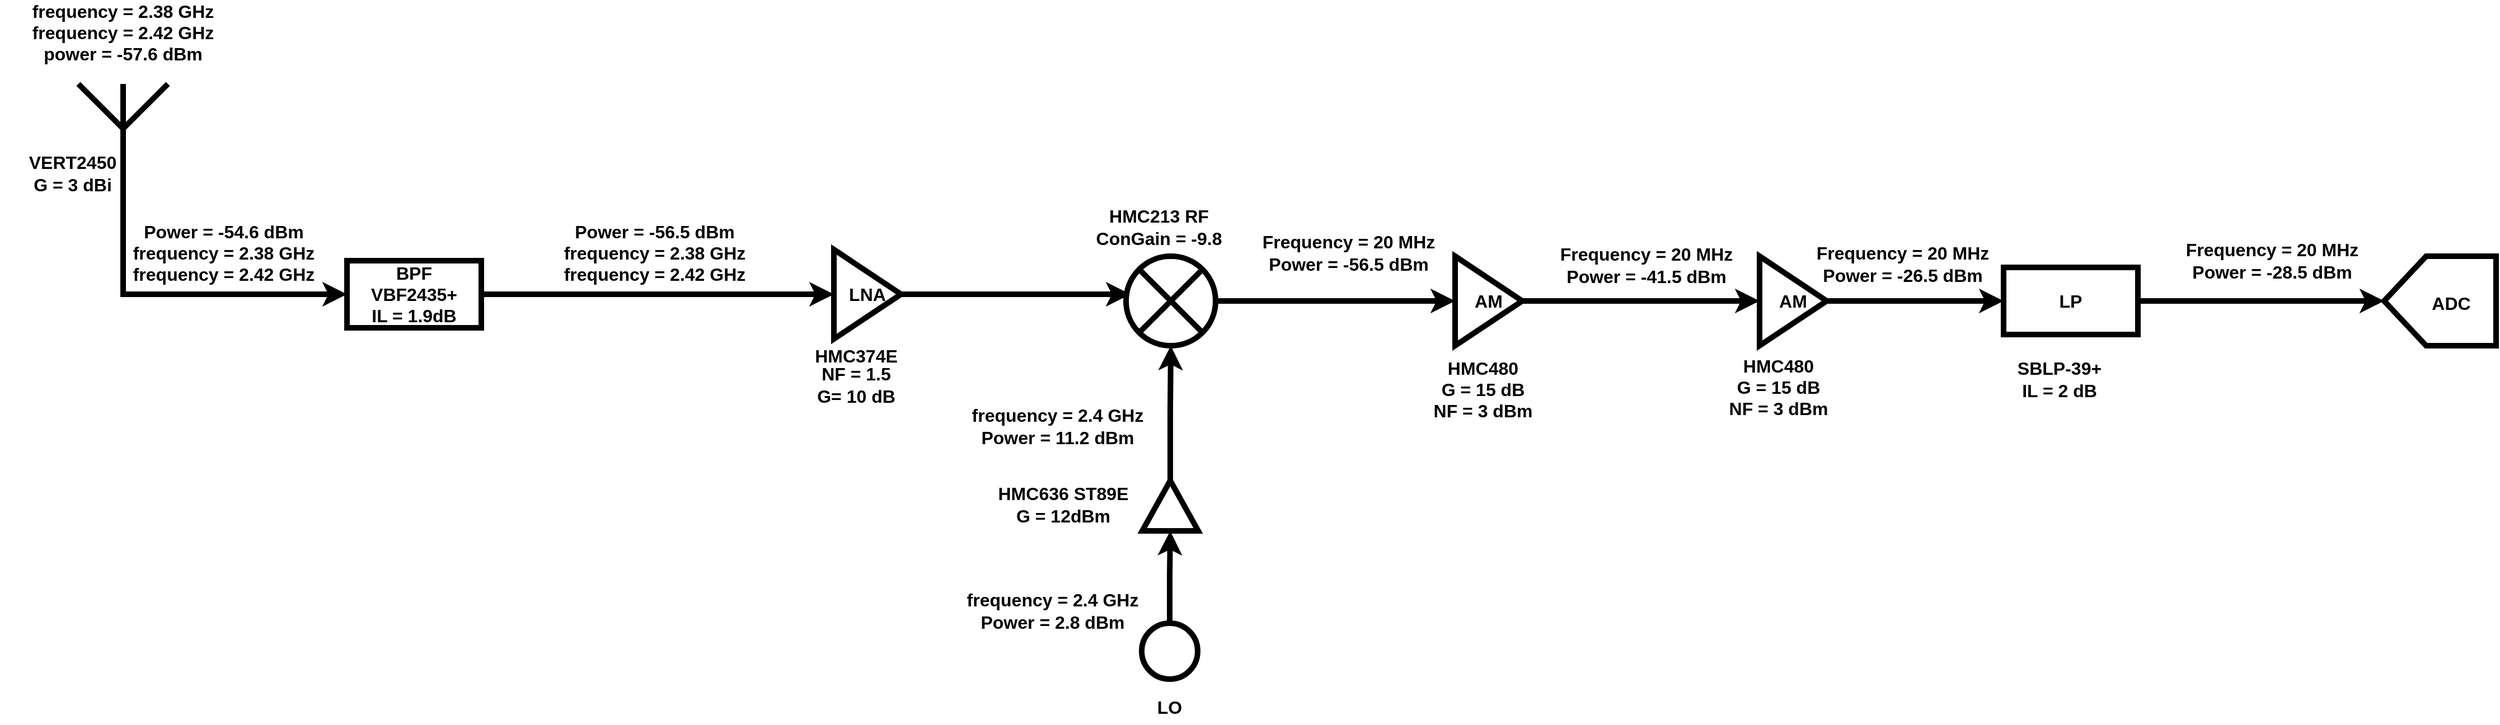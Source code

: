 <mxfile version="15.7.0" type="device"><diagram id="A5z4NzSE6DwR2ibIuUzj" name="Page-1"><mxGraphModel dx="3222" dy="1316" grid="1" gridSize="10" guides="1" tooltips="1" connect="1" arrows="1" fold="1" page="1" pageScale="1" pageWidth="850" pageHeight="1100" math="0" shadow="0"><root><mxCell id="0"/><mxCell id="1" parent="0"/><mxCell id="PLRi98BdcCZHcKoElSOs-42" style="edgeStyle=orthogonalEdgeStyle;rounded=0;orthogonalLoop=1;jettySize=auto;html=1;exitX=0.5;exitY=1;exitDx=0;exitDy=0;exitPerimeter=0;entryX=0;entryY=0.5;entryDx=0;entryDy=0;strokeWidth=5;fontSize=16;fontStyle=1" parent="1" source="PLRi98BdcCZHcKoElSOs-33" target="PLRi98BdcCZHcKoElSOs-41" edge="1"><mxGeometry relative="1" as="geometry"/></mxCell><mxCell id="PLRi98BdcCZHcKoElSOs-33" value="" style="verticalLabelPosition=bottom;shadow=0;dashed=0;align=center;html=1;verticalAlign=top;shape=mxgraph.electrical.radio.aerial_-_antenna_1;strokeWidth=5;fontSize=16;fontStyle=1" parent="1" vertex="1"><mxGeometry x="-586" y="640" width="80" height="100" as="geometry"/></mxCell><mxCell id="PLRi98BdcCZHcKoElSOs-69" style="edgeStyle=orthogonalEdgeStyle;rounded=0;orthogonalLoop=1;jettySize=auto;html=1;exitX=1;exitY=0.5;exitDx=0;exitDy=0;entryX=0.05;entryY=0.425;entryDx=0;entryDy=0;entryPerimeter=0;strokeWidth=5;fontSize=16;fontStyle=1" parent="1" source="PLRi98BdcCZHcKoElSOs-36" target="PLRi98BdcCZHcKoElSOs-53" edge="1"><mxGeometry relative="1" as="geometry"/></mxCell><mxCell id="PLRi98BdcCZHcKoElSOs-36" value="LNA" style="triangle;whiteSpace=wrap;html=1;strokeWidth=5;fontSize=16;fontStyle=1" parent="1" vertex="1"><mxGeometry x="89" y="788" width="60" height="80" as="geometry"/></mxCell><mxCell id="PLRi98BdcCZHcKoElSOs-37" value="HMC374E" style="text;html=1;strokeColor=none;fillColor=none;align=center;verticalAlign=middle;whiteSpace=wrap;rounded=0;strokeWidth=5;fontSize=16;fontStyle=1" parent="1" vertex="1"><mxGeometry x="79" y="868" width="60" height="30" as="geometry"/></mxCell><mxCell id="PLRi98BdcCZHcKoElSOs-38" value="NF = 1.5&lt;br style=&quot;font-size: 16px;&quot;&gt;G= 10 dB&lt;br style=&quot;font-size: 16px;&quot;&gt;" style="text;html=1;strokeColor=none;fillColor=none;align=center;verticalAlign=middle;whiteSpace=wrap;rounded=0;strokeWidth=5;fontSize=16;fontStyle=1" parent="1" vertex="1"><mxGeometry x="34" y="890" width="150" height="38" as="geometry"/></mxCell><mxCell id="PLRi98BdcCZHcKoElSOs-40" value="VERT2450&lt;br style=&quot;font-size: 16px;&quot;&gt;G = 3 dBi" style="text;html=1;strokeColor=none;fillColor=none;align=center;verticalAlign=middle;whiteSpace=wrap;rounded=0;strokeWidth=5;fontSize=16;fontStyle=1" parent="1" vertex="1"><mxGeometry x="-656" y="705" width="130" height="30" as="geometry"/></mxCell><mxCell id="PLRi98BdcCZHcKoElSOs-45" style="edgeStyle=orthogonalEdgeStyle;rounded=0;orthogonalLoop=1;jettySize=auto;html=1;exitX=1;exitY=0.5;exitDx=0;exitDy=0;entryX=0;entryY=0.5;entryDx=0;entryDy=0;strokeWidth=5;fontSize=16;fontStyle=1" parent="1" source="PLRi98BdcCZHcKoElSOs-41" target="PLRi98BdcCZHcKoElSOs-36" edge="1"><mxGeometry relative="1" as="geometry"/></mxCell><mxCell id="PLRi98BdcCZHcKoElSOs-41" value="BPF&lt;br style=&quot;font-size: 16px;&quot;&gt;VBF2435+&lt;br style=&quot;font-size: 16px;&quot;&gt;IL = 1.9dB" style="rounded=0;whiteSpace=wrap;html=1;strokeWidth=5;fontSize=16;fontStyle=1" parent="1" vertex="1"><mxGeometry x="-346" y="798" width="120" height="60" as="geometry"/></mxCell><mxCell id="PLRi98BdcCZHcKoElSOs-43" value="Power = -54.6 dBm&lt;br style=&quot;font-size: 16px;&quot;&gt;frequency = 2.38 GHz&lt;br style=&quot;font-size: 16px;&quot;&gt;frequency = 2.42 GHz" style="text;html=1;strokeColor=none;fillColor=none;align=center;verticalAlign=middle;whiteSpace=wrap;rounded=0;strokeWidth=5;fontSize=16;fontStyle=1" parent="1" vertex="1"><mxGeometry x="-566" y="775" width="220" height="32" as="geometry"/></mxCell><mxCell id="PLRi98BdcCZHcKoElSOs-44" value="frequency = 2.38 GHz&lt;br style=&quot;font-size: 16px;&quot;&gt;frequency = 2.42 GHz&lt;br style=&quot;font-size: 16px;&quot;&gt;power = -57.6 dBm" style="text;html=1;strokeColor=none;fillColor=none;align=center;verticalAlign=middle;whiteSpace=wrap;rounded=0;strokeWidth=5;fontSize=16;fontStyle=1" parent="1" vertex="1"><mxGeometry x="-641" y="570" width="190" height="48" as="geometry"/></mxCell><mxCell id="PLRi98BdcCZHcKoElSOs-46" value="Power = -56.5 dBm&lt;br style=&quot;font-size: 16px;&quot;&gt;frequency = 2.38 GHz&lt;br style=&quot;font-size: 16px;&quot;&gt;frequency = 2.42 GHz" style="text;html=1;strokeColor=none;fillColor=none;align=center;verticalAlign=middle;whiteSpace=wrap;rounded=0;strokeWidth=5;fontSize=16;fontStyle=1" parent="1" vertex="1"><mxGeometry x="-166" y="775" width="190" height="32" as="geometry"/></mxCell><mxCell id="PLRi98BdcCZHcKoElSOs-49" style="edgeStyle=orthogonalEdgeStyle;rounded=0;orthogonalLoop=1;jettySize=auto;html=1;exitX=1;exitY=0.5;exitDx=0;exitDy=0;entryX=0.5;entryY=1;entryDx=0;entryDy=0;strokeWidth=5;fontSize=16;fontStyle=1" parent="1" source="PLRi98BdcCZHcKoElSOs-50" target="PLRi98BdcCZHcKoElSOs-53" edge="1"><mxGeometry relative="1" as="geometry"/></mxCell><mxCell id="PLRi98BdcCZHcKoElSOs-50" value="" style="triangle;whiteSpace=wrap;html=1;rotation=-90;strokeWidth=5;fontSize=16;fontStyle=1" parent="1" vertex="1"><mxGeometry x="367" y="992" width="45" height="50" as="geometry"/></mxCell><mxCell id="PLRi98BdcCZHcKoElSOs-51" style="edgeStyle=orthogonalEdgeStyle;rounded=0;orthogonalLoop=1;jettySize=auto;html=1;exitX=0.5;exitY=0;exitDx=0;exitDy=0;entryX=0;entryY=0.5;entryDx=0;entryDy=0;strokeWidth=5;fontSize=16;fontStyle=1" parent="1" source="PLRi98BdcCZHcKoElSOs-52" target="PLRi98BdcCZHcKoElSOs-50" edge="1"><mxGeometry relative="1" as="geometry"/></mxCell><mxCell id="PLRi98BdcCZHcKoElSOs-52" value="" style="ellipse;whiteSpace=wrap;html=1;aspect=fixed;strokeWidth=5;fontSize=16;fontStyle=1" parent="1" vertex="1"><mxGeometry x="364" y="1122" width="50" height="50" as="geometry"/></mxCell><mxCell id="PLRi98BdcCZHcKoElSOs-66" style="edgeStyle=orthogonalEdgeStyle;rounded=0;orthogonalLoop=1;jettySize=auto;html=1;exitX=1;exitY=0.5;exitDx=0;exitDy=0;strokeWidth=5;fontSize=16;fontStyle=1" parent="1" source="PLRi98BdcCZHcKoElSOs-53" target="PLRi98BdcCZHcKoElSOs-63" edge="1"><mxGeometry relative="1" as="geometry"/></mxCell><mxCell id="PLRi98BdcCZHcKoElSOs-53" value="" style="shape=sumEllipse;perimeter=ellipsePerimeter;whiteSpace=wrap;html=1;backgroundOutline=1;strokeWidth=5;fontSize=16;fontStyle=1" parent="1" vertex="1"><mxGeometry x="350" y="794" width="80" height="80" as="geometry"/></mxCell><mxCell id="PLRi98BdcCZHcKoElSOs-54" value="" style="shape=image;html=1;verticalAlign=top;verticalLabelPosition=bottom;labelBackgroundColor=#ffffff;imageAspect=0;aspect=fixed;image=https://cdn1.iconfinder.com/data/icons/CrystalClear/22x22/actions/14_sinus.png;strokeWidth=5;fontSize=16;fontStyle=1" parent="1" vertex="1"><mxGeometry x="375" y="1132" width="30" height="30" as="geometry"/></mxCell><mxCell id="PLRi98BdcCZHcKoElSOs-55" value="LO" style="text;html=1;strokeColor=none;fillColor=none;align=center;verticalAlign=middle;whiteSpace=wrap;rounded=0;strokeWidth=5;fontSize=16;fontStyle=1" parent="1" vertex="1"><mxGeometry x="359" y="1182" width="60" height="30" as="geometry"/></mxCell><mxCell id="PLRi98BdcCZHcKoElSOs-56" value="HMC636 ST89E&lt;br style=&quot;font-size: 16px;&quot;&gt;G = 12dBm" style="text;html=1;strokeColor=none;fillColor=none;align=center;verticalAlign=middle;whiteSpace=wrap;rounded=0;strokeWidth=5;fontSize=16;fontStyle=1" parent="1" vertex="1"><mxGeometry x="224" y="1002" width="140" height="28" as="geometry"/></mxCell><mxCell id="PLRi98BdcCZHcKoElSOs-57" value="frequency = 2.4 GHz&lt;br style=&quot;font-size: 16px;&quot;&gt;Power = 2.8 dBm" style="text;html=1;strokeColor=none;fillColor=none;align=center;verticalAlign=middle;whiteSpace=wrap;rounded=0;strokeWidth=5;fontSize=16;fontStyle=1" parent="1" vertex="1"><mxGeometry x="194" y="1092" width="181" height="38" as="geometry"/></mxCell><mxCell id="PLRi98BdcCZHcKoElSOs-58" value="frequency = 2.4 GHz&lt;br style=&quot;font-size: 16px;&quot;&gt;Power = 11.2 dBm" style="text;html=1;strokeColor=none;fillColor=none;align=center;verticalAlign=middle;whiteSpace=wrap;rounded=0;strokeWidth=5;fontSize=16;fontStyle=1" parent="1" vertex="1"><mxGeometry x="204" y="932" width="170" height="28" as="geometry"/></mxCell><mxCell id="PLRi98BdcCZHcKoElSOs-75" style="edgeStyle=orthogonalEdgeStyle;rounded=0;orthogonalLoop=1;jettySize=auto;html=1;exitX=1;exitY=0.5;exitDx=0;exitDy=0;entryX=0.5;entryY=1;entryDx=0;entryDy=0;strokeWidth=5;fontSize=16;fontStyle=1" parent="1" source="PLRi98BdcCZHcKoElSOs-62" target="PLRi98BdcCZHcKoElSOs-73" edge="1"><mxGeometry relative="1" as="geometry"/></mxCell><mxCell id="PLRi98BdcCZHcKoElSOs-62" value="LP" style="rounded=0;whiteSpace=wrap;html=1;strokeWidth=5;fontSize=16;fontStyle=1" parent="1" vertex="1"><mxGeometry x="1134" y="804" width="120" height="60" as="geometry"/></mxCell><mxCell id="PLRi98BdcCZHcKoElSOs-72" style="edgeStyle=orthogonalEdgeStyle;rounded=0;orthogonalLoop=1;jettySize=auto;html=1;exitX=1;exitY=0.5;exitDx=0;exitDy=0;entryX=0;entryY=0.5;entryDx=0;entryDy=0;strokeWidth=5;fontSize=16;fontStyle=1" parent="1" source="PLRi98BdcCZHcKoElSOs-63" target="PLRi98BdcCZHcKoElSOs-70" edge="1"><mxGeometry relative="1" as="geometry"/></mxCell><mxCell id="PLRi98BdcCZHcKoElSOs-63" value="AM" style="triangle;whiteSpace=wrap;html=1;strokeWidth=5;fontSize=16;fontStyle=1" parent="1" vertex="1"><mxGeometry x="644" y="794" width="60" height="80" as="geometry"/></mxCell><mxCell id="PLRi98BdcCZHcKoElSOs-65" value="HMC480&lt;br style=&quot;font-size: 16px;&quot;&gt;G = 15 dB&lt;br style=&quot;font-size: 16px;&quot;&gt;NF = 3 dBm" style="text;html=1;strokeColor=none;fillColor=none;align=center;verticalAlign=middle;whiteSpace=wrap;rounded=0;strokeWidth=5;fontSize=16;fontStyle=1" parent="1" vertex="1"><mxGeometry x="614" y="894" width="110" height="38" as="geometry"/></mxCell><mxCell id="PLRi98BdcCZHcKoElSOs-67" value="Frequency = 20 MHz&lt;br style=&quot;font-size: 16px;&quot;&gt;Power = -56.5 dBm" style="text;html=1;strokeColor=none;fillColor=none;align=center;verticalAlign=middle;whiteSpace=wrap;rounded=0;strokeWidth=5;fontSize=16;fontStyle=1" parent="1" vertex="1"><mxGeometry x="454" y="770" width="190" height="42" as="geometry"/></mxCell><mxCell id="PLRi98BdcCZHcKoElSOs-76" style="edgeStyle=orthogonalEdgeStyle;rounded=0;orthogonalLoop=1;jettySize=auto;html=1;exitX=1;exitY=0.5;exitDx=0;exitDy=0;entryX=0;entryY=0.5;entryDx=0;entryDy=0;strokeWidth=5;fontSize=16;fontStyle=1" parent="1" source="PLRi98BdcCZHcKoElSOs-70" target="PLRi98BdcCZHcKoElSOs-62" edge="1"><mxGeometry relative="1" as="geometry"/></mxCell><mxCell id="PLRi98BdcCZHcKoElSOs-70" value="AM" style="triangle;whiteSpace=wrap;html=1;strokeWidth=5;fontSize=16;fontStyle=1" parent="1" vertex="1"><mxGeometry x="916" y="794" width="60" height="80" as="geometry"/></mxCell><mxCell id="PLRi98BdcCZHcKoElSOs-71" value="HMC480&lt;br style=&quot;font-size: 16px;&quot;&gt;G = 15 dB&lt;br style=&quot;font-size: 16px;&quot;&gt;NF = 3 dBm" style="text;html=1;strokeColor=none;fillColor=none;align=center;verticalAlign=middle;whiteSpace=wrap;rounded=0;strokeWidth=5;fontSize=16;fontStyle=1" parent="1" vertex="1"><mxGeometry x="874" y="892" width="118" height="37" as="geometry"/></mxCell><mxCell id="PLRi98BdcCZHcKoElSOs-73" value="" style="shape=offPageConnector;whiteSpace=wrap;html=1;rotation=90;strokeWidth=5;fontSize=16;fontStyle=1" parent="1" vertex="1"><mxGeometry x="1484" y="784" width="80" height="100" as="geometry"/></mxCell><mxCell id="PLRi98BdcCZHcKoElSOs-74" value="ADC" style="text;html=1;strokeColor=none;fillColor=none;align=center;verticalAlign=middle;whiteSpace=wrap;rounded=0;strokeWidth=5;fontSize=16;fontStyle=1" parent="1" vertex="1"><mxGeometry x="1504" y="821" width="60" height="30" as="geometry"/></mxCell><mxCell id="PLRi98BdcCZHcKoElSOs-77" value="Frequency = 20 MHz&lt;br style=&quot;font-size: 16px;&quot;&gt;Power = -41.5 dBm" style="text;html=1;strokeColor=none;fillColor=none;align=center;verticalAlign=middle;whiteSpace=wrap;rounded=0;strokeWidth=5;fontSize=16;fontStyle=1" parent="1" vertex="1"><mxGeometry x="714" y="780" width="202" height="43" as="geometry"/></mxCell><mxCell id="PLRi98BdcCZHcKoElSOs-78" value="Frequency = 20 MHz&lt;br style=&quot;font-size: 16px;&quot;&gt;Power = -26.5 dBm" style="text;html=1;strokeColor=none;fillColor=none;align=center;verticalAlign=middle;whiteSpace=wrap;rounded=0;strokeWidth=5;fontSize=16;fontStyle=1" parent="1" vertex="1"><mxGeometry x="954" y="778" width="180" height="45" as="geometry"/></mxCell><mxCell id="PLRi98BdcCZHcKoElSOs-79" value="SBLP-39+&lt;br style=&quot;font-size: 16px;&quot;&gt;IL = 2 dB" style="text;html=1;strokeColor=none;fillColor=none;align=center;verticalAlign=middle;whiteSpace=wrap;rounded=0;strokeWidth=5;fontSize=16;fontStyle=1" parent="1" vertex="1"><mxGeometry x="1134" y="886" width="100" height="35" as="geometry"/></mxCell><mxCell id="PLRi98BdcCZHcKoElSOs-80" value="Frequency = 20 MHz&lt;br style=&quot;font-size: 16px;&quot;&gt;Power = -28.5 dBm" style="text;html=1;strokeColor=none;fillColor=none;align=center;verticalAlign=middle;whiteSpace=wrap;rounded=0;strokeWidth=5;fontSize=16;fontStyle=1" parent="1" vertex="1"><mxGeometry x="1294" y="775" width="160" height="46" as="geometry"/></mxCell><mxCell id="QcRNXirIabHOiqJn-K6R-1" value="HMC213 RF&lt;br&gt;ConGain = -9.8" style="text;html=1;strokeColor=none;fillColor=none;align=center;verticalAlign=middle;whiteSpace=wrap;rounded=0;strokeWidth=5;fontSize=16;fontStyle=1" vertex="1" parent="1"><mxGeometry x="320" y="748" width="118.5" height="40" as="geometry"/></mxCell></root></mxGraphModel></diagram></mxfile>